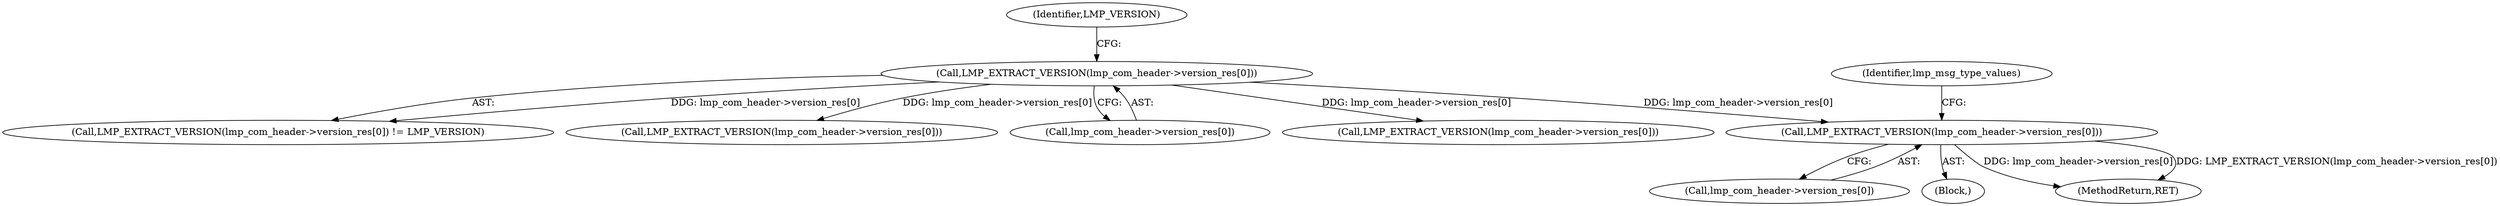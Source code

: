 digraph "0_tcpdump_d97e94223720684c6aa740ff219e0d19426c2220@pointer" {
"1000200" [label="(Call,LMP_EXTRACT_VERSION(lmp_com_header->version_res[0]))"];
"1000140" [label="(Call,LMP_EXTRACT_VERSION(lmp_com_header->version_res[0]))"];
"1000201" [label="(Call,lmp_com_header->version_res[0])"];
"1000146" [label="(Identifier,LMP_VERSION)"];
"1000139" [label="(Call,LMP_EXTRACT_VERSION(lmp_com_header->version_res[0]) != LMP_VERSION)"];
"1000153" [label="(Call,LMP_EXTRACT_VERSION(lmp_com_header->version_res[0]))"];
"1000141" [label="(Call,lmp_com_header->version_res[0])"];
"1000140" [label="(Call,LMP_EXTRACT_VERSION(lmp_com_header->version_res[0]))"];
"1000173" [label="(Call,LMP_EXTRACT_VERSION(lmp_com_header->version_res[0]))"];
"1000208" [label="(Identifier,lmp_msg_type_values)"];
"1000199" [label="(Block,)"];
"1000200" [label="(Call,LMP_EXTRACT_VERSION(lmp_com_header->version_res[0]))"];
"1001913" [label="(MethodReturn,RET)"];
"1000200" -> "1000199"  [label="AST: "];
"1000200" -> "1000201"  [label="CFG: "];
"1000201" -> "1000200"  [label="AST: "];
"1000208" -> "1000200"  [label="CFG: "];
"1000200" -> "1001913"  [label="DDG: lmp_com_header->version_res[0]"];
"1000200" -> "1001913"  [label="DDG: LMP_EXTRACT_VERSION(lmp_com_header->version_res[0])"];
"1000140" -> "1000200"  [label="DDG: lmp_com_header->version_res[0]"];
"1000140" -> "1000139"  [label="AST: "];
"1000140" -> "1000141"  [label="CFG: "];
"1000141" -> "1000140"  [label="AST: "];
"1000146" -> "1000140"  [label="CFG: "];
"1000140" -> "1000139"  [label="DDG: lmp_com_header->version_res[0]"];
"1000140" -> "1000153"  [label="DDG: lmp_com_header->version_res[0]"];
"1000140" -> "1000173"  [label="DDG: lmp_com_header->version_res[0]"];
}
